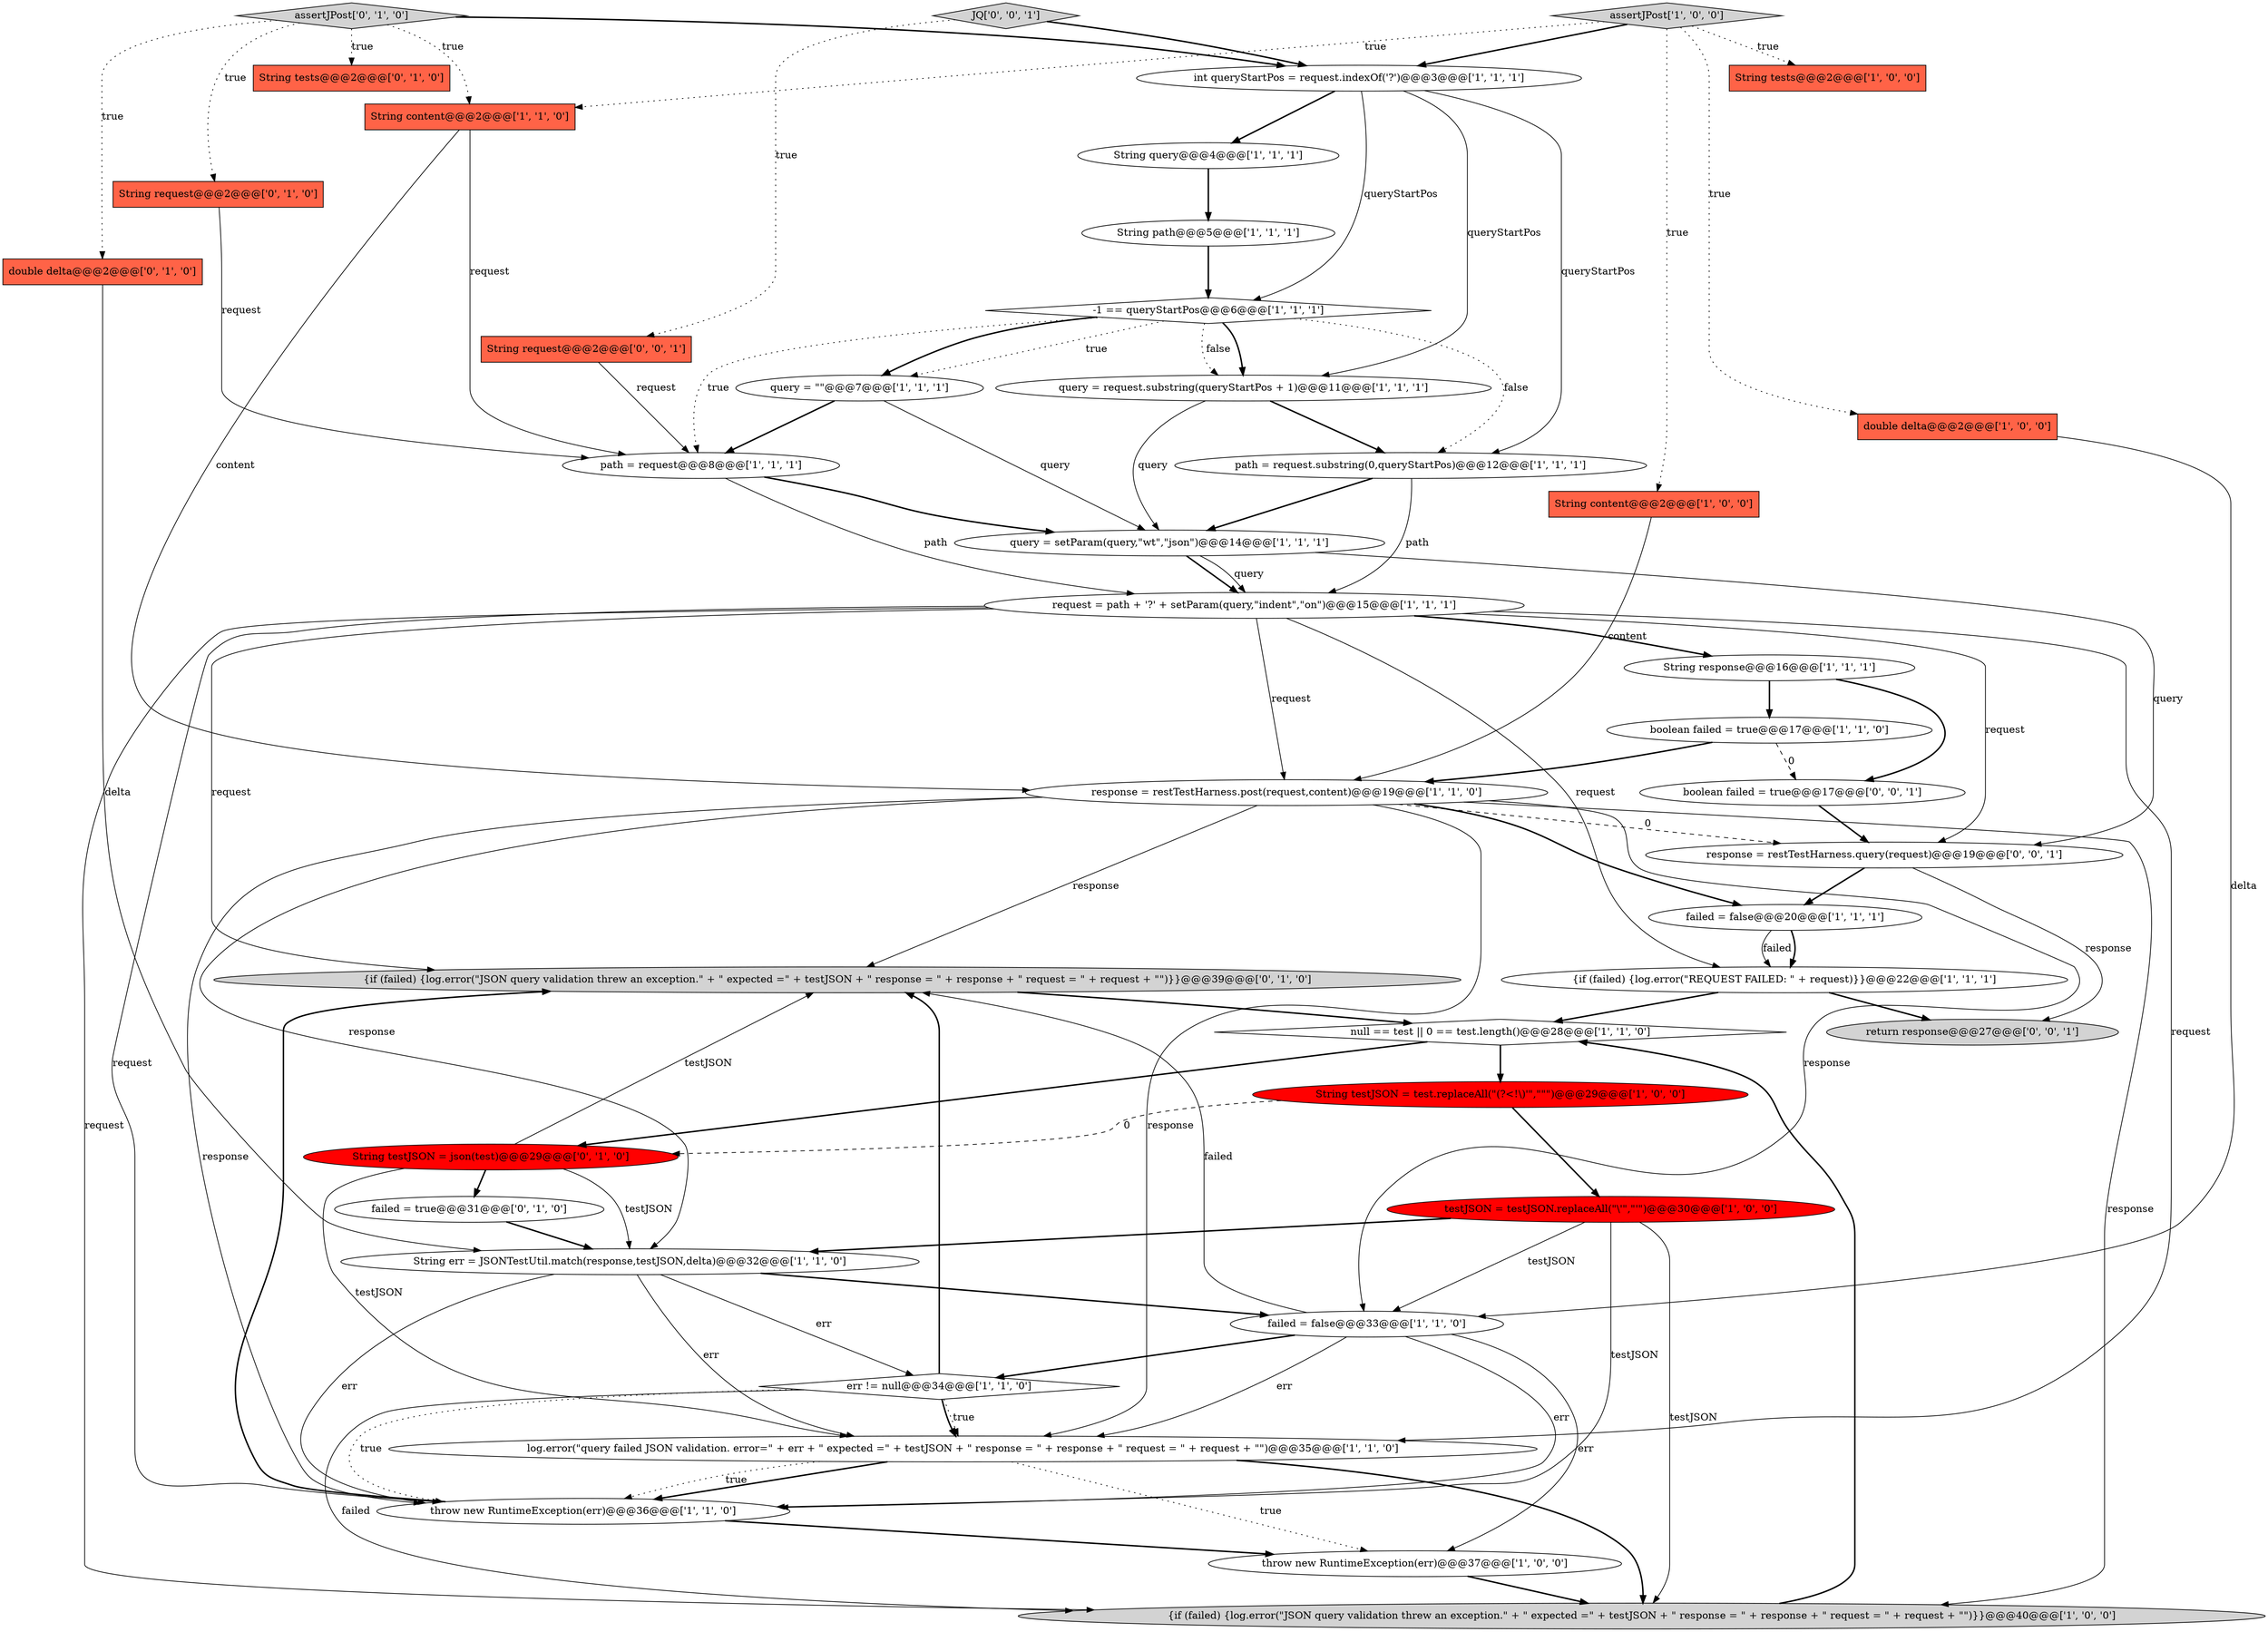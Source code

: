 digraph {
4 [style = filled, label = "String tests@@@2@@@['1', '0', '0']", fillcolor = tomato, shape = box image = "AAA0AAABBB1BBB"];
9 [style = filled, label = "response = restTestHarness.post(request,content)@@@19@@@['1', '1', '0']", fillcolor = white, shape = ellipse image = "AAA0AAABBB1BBB"];
17 [style = filled, label = "-1 == queryStartPos@@@6@@@['1', '1', '1']", fillcolor = white, shape = diamond image = "AAA0AAABBB1BBB"];
31 [style = filled, label = "{if (failed) {log.error(\"JSON query validation threw an exception.\" + \" expected =\" + testJSON + \" response = \" + response + \" request = \" + request + \"\")}}@@@39@@@['0', '1', '0']", fillcolor = lightgray, shape = ellipse image = "AAA0AAABBB2BBB"];
24 [style = filled, label = "query = \"\"@@@7@@@['1', '1', '1']", fillcolor = white, shape = ellipse image = "AAA0AAABBB1BBB"];
39 [style = filled, label = "boolean failed = true@@@17@@@['0', '0', '1']", fillcolor = white, shape = ellipse image = "AAA0AAABBB3BBB"];
3 [style = filled, label = "boolean failed = true@@@17@@@['1', '1', '0']", fillcolor = white, shape = ellipse image = "AAA0AAABBB1BBB"];
8 [style = filled, label = "String testJSON = test.replaceAll(\"(?<!\\)'\",\"\"\")@@@29@@@['1', '0', '0']", fillcolor = red, shape = ellipse image = "AAA1AAABBB1BBB"];
38 [style = filled, label = "response = restTestHarness.query(request)@@@19@@@['0', '0', '1']", fillcolor = white, shape = ellipse image = "AAA0AAABBB3BBB"];
30 [style = filled, label = "assertJPost['0', '1', '0']", fillcolor = lightgray, shape = diamond image = "AAA0AAABBB2BBB"];
5 [style = filled, label = "err != null@@@34@@@['1', '1', '0']", fillcolor = white, shape = diamond image = "AAA0AAABBB1BBB"];
19 [style = filled, label = "String query@@@4@@@['1', '1', '1']", fillcolor = white, shape = ellipse image = "AAA0AAABBB1BBB"];
37 [style = filled, label = "JQ['0', '0', '1']", fillcolor = lightgray, shape = diamond image = "AAA0AAABBB3BBB"];
25 [style = filled, label = "failed = false@@@33@@@['1', '1', '0']", fillcolor = white, shape = ellipse image = "AAA0AAABBB1BBB"];
0 [style = filled, label = "String response@@@16@@@['1', '1', '1']", fillcolor = white, shape = ellipse image = "AAA0AAABBB1BBB"];
16 [style = filled, label = "request = path + '?' + setParam(query,\"indent\",\"on\")@@@15@@@['1', '1', '1']", fillcolor = white, shape = ellipse image = "AAA0AAABBB1BBB"];
36 [style = filled, label = "String testJSON = json(test)@@@29@@@['0', '1', '0']", fillcolor = red, shape = ellipse image = "AAA1AAABBB2BBB"];
35 [style = filled, label = "String request@@@2@@@['0', '1', '0']", fillcolor = tomato, shape = box image = "AAA0AAABBB2BBB"];
1 [style = filled, label = "testJSON = testJSON.replaceAll(\"\\'\",\"'\")@@@30@@@['1', '0', '0']", fillcolor = red, shape = ellipse image = "AAA1AAABBB1BBB"];
12 [style = filled, label = "null == test || 0 == test.length()@@@28@@@['1', '1', '0']", fillcolor = white, shape = diamond image = "AAA0AAABBB1BBB"];
11 [style = filled, label = "path = request.substring(0,queryStartPos)@@@12@@@['1', '1', '1']", fillcolor = white, shape = ellipse image = "AAA0AAABBB1BBB"];
34 [style = filled, label = "String tests@@@2@@@['0', '1', '0']", fillcolor = tomato, shape = box image = "AAA0AAABBB2BBB"];
41 [style = filled, label = "return response@@@27@@@['0', '0', '1']", fillcolor = lightgray, shape = ellipse image = "AAA0AAABBB3BBB"];
33 [style = filled, label = "failed = true@@@31@@@['0', '1', '0']", fillcolor = white, shape = ellipse image = "AAA0AAABBB2BBB"];
15 [style = filled, label = "assertJPost['1', '0', '0']", fillcolor = lightgray, shape = diamond image = "AAA0AAABBB1BBB"];
29 [style = filled, label = "throw new RuntimeException(err)@@@37@@@['1', '0', '0']", fillcolor = white, shape = ellipse image = "AAA0AAABBB1BBB"];
32 [style = filled, label = "double delta@@@2@@@['0', '1', '0']", fillcolor = tomato, shape = box image = "AAA0AAABBB2BBB"];
28 [style = filled, label = "{if (failed) {log.error(\"REQUEST FAILED: \" + request)}}@@@22@@@['1', '1', '1']", fillcolor = white, shape = ellipse image = "AAA0AAABBB1BBB"];
20 [style = filled, label = "query = setParam(query,\"wt\",\"json\")@@@14@@@['1', '1', '1']", fillcolor = white, shape = ellipse image = "AAA0AAABBB1BBB"];
14 [style = filled, label = "String err = JSONTestUtil.match(response,testJSON,delta)@@@32@@@['1', '1', '0']", fillcolor = white, shape = ellipse image = "AAA0AAABBB1BBB"];
26 [style = filled, label = "String content@@@2@@@['1', '1', '0']", fillcolor = tomato, shape = box image = "AAA0AAABBB1BBB"];
7 [style = filled, label = "failed = false@@@20@@@['1', '1', '1']", fillcolor = white, shape = ellipse image = "AAA0AAABBB1BBB"];
13 [style = filled, label = "log.error(\"query failed JSON validation. error=\" + err + \" expected =\" + testJSON + \" response = \" + response + \" request = \" + request + \"\")@@@35@@@['1', '1', '0']", fillcolor = white, shape = ellipse image = "AAA0AAABBB1BBB"];
21 [style = filled, label = "{if (failed) {log.error(\"JSON query validation threw an exception.\" + \" expected =\" + testJSON + \" response = \" + response + \" request = \" + request + \"\")}}@@@40@@@['1', '0', '0']", fillcolor = lightgray, shape = ellipse image = "AAA0AAABBB1BBB"];
23 [style = filled, label = "String content@@@2@@@['1', '0', '0']", fillcolor = tomato, shape = box image = "AAA0AAABBB1BBB"];
22 [style = filled, label = "int queryStartPos = request.indexOf('?')@@@3@@@['1', '1', '1']", fillcolor = white, shape = ellipse image = "AAA0AAABBB1BBB"];
6 [style = filled, label = "String path@@@5@@@['1', '1', '1']", fillcolor = white, shape = ellipse image = "AAA0AAABBB1BBB"];
10 [style = filled, label = "query = request.substring(queryStartPos + 1)@@@11@@@['1', '1', '1']", fillcolor = white, shape = ellipse image = "AAA0AAABBB1BBB"];
27 [style = filled, label = "path = request@@@8@@@['1', '1', '1']", fillcolor = white, shape = ellipse image = "AAA0AAABBB1BBB"];
2 [style = filled, label = "double delta@@@2@@@['1', '0', '0']", fillcolor = tomato, shape = box image = "AAA0AAABBB1BBB"];
40 [style = filled, label = "String request@@@2@@@['0', '0', '1']", fillcolor = tomato, shape = box image = "AAA0AAABBB3BBB"];
18 [style = filled, label = "throw new RuntimeException(err)@@@36@@@['1', '1', '0']", fillcolor = white, shape = ellipse image = "AAA0AAABBB1BBB"];
16->0 [style = bold, label=""];
14->25 [style = bold, label=""];
5->18 [style = dotted, label="true"];
22->17 [style = solid, label="queryStartPos"];
16->21 [style = solid, label="request"];
36->13 [style = solid, label="testJSON"];
1->25 [style = solid, label="testJSON"];
26->27 [style = solid, label="request"];
23->9 [style = solid, label="content"];
9->7 [style = bold, label=""];
36->33 [style = bold, label=""];
8->1 [style = bold, label=""];
25->29 [style = solid, label="err"];
5->13 [style = dotted, label="true"];
9->21 [style = solid, label="response"];
20->16 [style = bold, label=""];
38->7 [style = bold, label=""];
36->31 [style = solid, label="testJSON"];
38->41 [style = solid, label="response"];
16->9 [style = solid, label="request"];
39->38 [style = bold, label=""];
11->16 [style = solid, label="path"];
24->27 [style = bold, label=""];
14->13 [style = solid, label="err"];
17->27 [style = dotted, label="true"];
25->18 [style = solid, label="err"];
15->26 [style = dotted, label="true"];
10->11 [style = bold, label=""];
0->3 [style = bold, label=""];
18->31 [style = bold, label=""];
16->31 [style = solid, label="request"];
16->28 [style = solid, label="request"];
3->39 [style = dashed, label="0"];
15->2 [style = dotted, label="true"];
17->11 [style = dotted, label="false"];
19->6 [style = bold, label=""];
1->18 [style = solid, label="testJSON"];
9->25 [style = solid, label="response"];
36->14 [style = solid, label="testJSON"];
13->29 [style = dotted, label="true"];
40->27 [style = solid, label="request"];
30->32 [style = dotted, label="true"];
16->18 [style = solid, label="request"];
27->20 [style = bold, label=""];
13->18 [style = bold, label=""];
0->39 [style = bold, label=""];
6->17 [style = bold, label=""];
17->10 [style = bold, label=""];
20->16 [style = solid, label="query"];
13->18 [style = dotted, label="true"];
9->14 [style = solid, label="response"];
22->19 [style = bold, label=""];
26->9 [style = solid, label="content"];
9->18 [style = solid, label="response"];
16->38 [style = solid, label="request"];
12->36 [style = bold, label=""];
24->20 [style = solid, label="query"];
16->13 [style = solid, label="request"];
17->10 [style = dotted, label="false"];
28->12 [style = bold, label=""];
8->36 [style = dashed, label="0"];
30->34 [style = dotted, label="true"];
31->12 [style = bold, label=""];
29->21 [style = bold, label=""];
28->41 [style = bold, label=""];
15->22 [style = bold, label=""];
21->12 [style = bold, label=""];
3->9 [style = bold, label=""];
20->38 [style = solid, label="query"];
37->22 [style = bold, label=""];
7->28 [style = bold, label=""];
12->8 [style = bold, label=""];
5->13 [style = bold, label=""];
32->14 [style = solid, label="delta"];
25->5 [style = bold, label=""];
35->27 [style = solid, label="request"];
15->23 [style = dotted, label="true"];
9->13 [style = solid, label="response"];
17->24 [style = dotted, label="true"];
9->38 [style = dashed, label="0"];
7->28 [style = solid, label="failed"];
25->31 [style = solid, label="failed"];
11->20 [style = bold, label=""];
33->14 [style = bold, label=""];
30->22 [style = bold, label=""];
25->13 [style = solid, label="err"];
2->25 [style = solid, label="delta"];
22->10 [style = solid, label="queryStartPos"];
30->26 [style = dotted, label="true"];
10->20 [style = solid, label="query"];
15->4 [style = dotted, label="true"];
1->21 [style = solid, label="testJSON"];
5->21 [style = solid, label="failed"];
22->11 [style = solid, label="queryStartPos"];
18->29 [style = bold, label=""];
17->24 [style = bold, label=""];
9->31 [style = solid, label="response"];
5->31 [style = bold, label=""];
14->18 [style = solid, label="err"];
30->35 [style = dotted, label="true"];
1->14 [style = bold, label=""];
14->5 [style = solid, label="err"];
27->16 [style = solid, label="path"];
37->40 [style = dotted, label="true"];
13->21 [style = bold, label=""];
}
